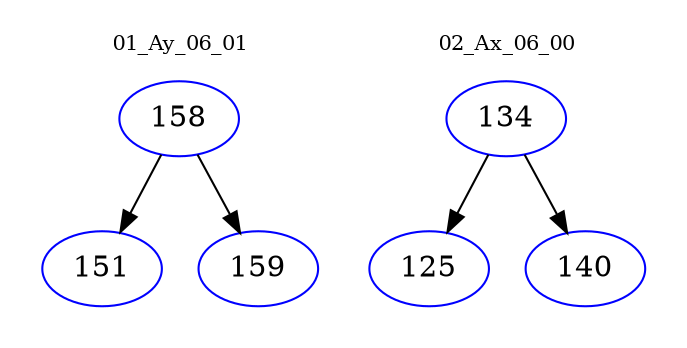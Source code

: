 digraph{
subgraph cluster_0 {
color = white
label = "01_Ay_06_01";
fontsize=10;
T0_158 [label="158", color="blue"]
T0_158 -> T0_151 [color="black"]
T0_151 [label="151", color="blue"]
T0_158 -> T0_159 [color="black"]
T0_159 [label="159", color="blue"]
}
subgraph cluster_1 {
color = white
label = "02_Ax_06_00";
fontsize=10;
T1_134 [label="134", color="blue"]
T1_134 -> T1_125 [color="black"]
T1_125 [label="125", color="blue"]
T1_134 -> T1_140 [color="black"]
T1_140 [label="140", color="blue"]
}
}
